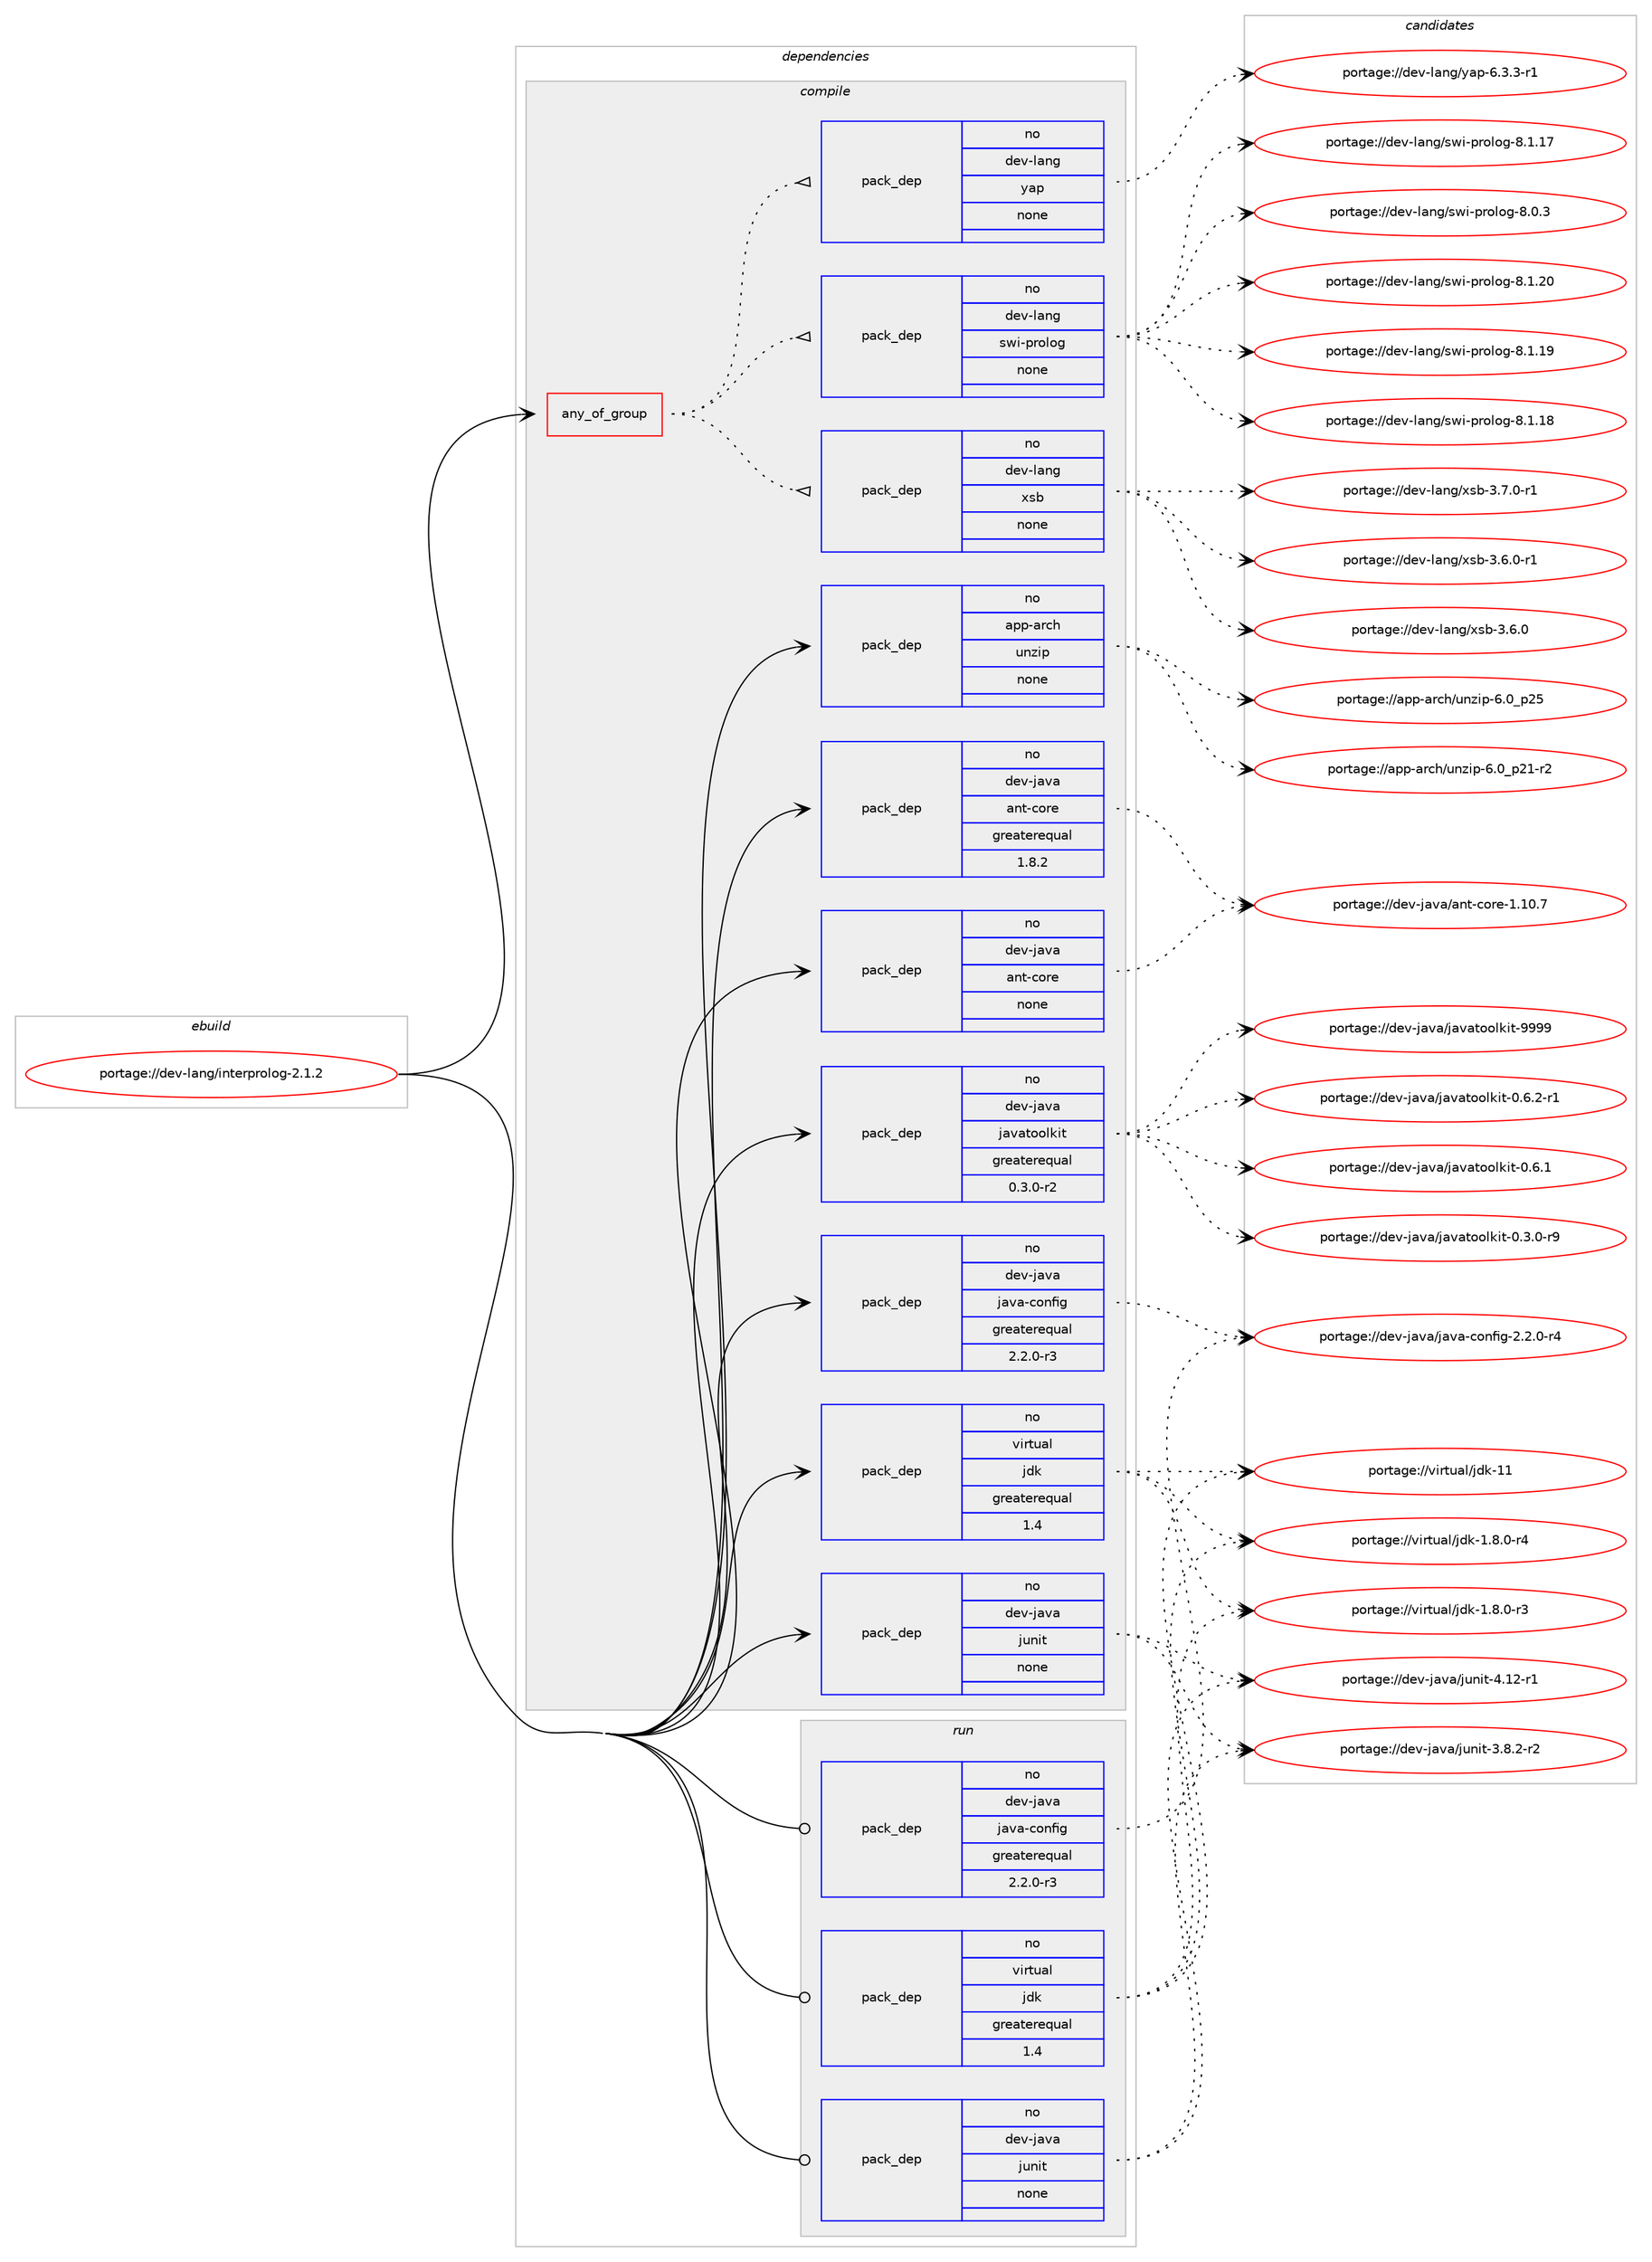 digraph prolog {

# *************
# Graph options
# *************

newrank=true;
concentrate=true;
compound=true;
graph [rankdir=LR,fontname=Helvetica,fontsize=10,ranksep=1.5];#, ranksep=2.5, nodesep=0.2];
edge  [arrowhead=vee];
node  [fontname=Helvetica,fontsize=10];

# **********
# The ebuild
# **********

subgraph cluster_leftcol {
color=gray;
label=<<i>ebuild</i>>;
id [label="portage://dev-lang/interprolog-2.1.2", color=red, width=4, href="../dev-lang/interprolog-2.1.2.svg"];
}

# ****************
# The dependencies
# ****************

subgraph cluster_midcol {
color=gray;
label=<<i>dependencies</i>>;
subgraph cluster_compile {
fillcolor="#eeeeee";
style=filled;
label=<<i>compile</i>>;
subgraph any5334 {
dependency523148 [label=<<TABLE BORDER="0" CELLBORDER="1" CELLSPACING="0" CELLPADDING="4"><TR><TD CELLPADDING="10">any_of_group</TD></TR></TABLE>>, shape=none, color=red];subgraph pack389083 {
dependency523149 [label=<<TABLE BORDER="0" CELLBORDER="1" CELLSPACING="0" CELLPADDING="4" WIDTH="220"><TR><TD ROWSPAN="6" CELLPADDING="30">pack_dep</TD></TR><TR><TD WIDTH="110">no</TD></TR><TR><TD>dev-lang</TD></TR><TR><TD>xsb</TD></TR><TR><TD>none</TD></TR><TR><TD></TD></TR></TABLE>>, shape=none, color=blue];
}
dependency523148:e -> dependency523149:w [weight=20,style="dotted",arrowhead="oinv"];
subgraph pack389084 {
dependency523150 [label=<<TABLE BORDER="0" CELLBORDER="1" CELLSPACING="0" CELLPADDING="4" WIDTH="220"><TR><TD ROWSPAN="6" CELLPADDING="30">pack_dep</TD></TR><TR><TD WIDTH="110">no</TD></TR><TR><TD>dev-lang</TD></TR><TR><TD>swi-prolog</TD></TR><TR><TD>none</TD></TR><TR><TD></TD></TR></TABLE>>, shape=none, color=blue];
}
dependency523148:e -> dependency523150:w [weight=20,style="dotted",arrowhead="oinv"];
subgraph pack389085 {
dependency523151 [label=<<TABLE BORDER="0" CELLBORDER="1" CELLSPACING="0" CELLPADDING="4" WIDTH="220"><TR><TD ROWSPAN="6" CELLPADDING="30">pack_dep</TD></TR><TR><TD WIDTH="110">no</TD></TR><TR><TD>dev-lang</TD></TR><TR><TD>yap</TD></TR><TR><TD>none</TD></TR><TR><TD></TD></TR></TABLE>>, shape=none, color=blue];
}
dependency523148:e -> dependency523151:w [weight=20,style="dotted",arrowhead="oinv"];
}
id:e -> dependency523148:w [weight=20,style="solid",arrowhead="vee"];
subgraph pack389086 {
dependency523152 [label=<<TABLE BORDER="0" CELLBORDER="1" CELLSPACING="0" CELLPADDING="4" WIDTH="220"><TR><TD ROWSPAN="6" CELLPADDING="30">pack_dep</TD></TR><TR><TD WIDTH="110">no</TD></TR><TR><TD>app-arch</TD></TR><TR><TD>unzip</TD></TR><TR><TD>none</TD></TR><TR><TD></TD></TR></TABLE>>, shape=none, color=blue];
}
id:e -> dependency523152:w [weight=20,style="solid",arrowhead="vee"];
subgraph pack389087 {
dependency523153 [label=<<TABLE BORDER="0" CELLBORDER="1" CELLSPACING="0" CELLPADDING="4" WIDTH="220"><TR><TD ROWSPAN="6" CELLPADDING="30">pack_dep</TD></TR><TR><TD WIDTH="110">no</TD></TR><TR><TD>dev-java</TD></TR><TR><TD>ant-core</TD></TR><TR><TD>greaterequal</TD></TR><TR><TD>1.8.2</TD></TR></TABLE>>, shape=none, color=blue];
}
id:e -> dependency523153:w [weight=20,style="solid",arrowhead="vee"];
subgraph pack389088 {
dependency523154 [label=<<TABLE BORDER="0" CELLBORDER="1" CELLSPACING="0" CELLPADDING="4" WIDTH="220"><TR><TD ROWSPAN="6" CELLPADDING="30">pack_dep</TD></TR><TR><TD WIDTH="110">no</TD></TR><TR><TD>dev-java</TD></TR><TR><TD>ant-core</TD></TR><TR><TD>none</TD></TR><TR><TD></TD></TR></TABLE>>, shape=none, color=blue];
}
id:e -> dependency523154:w [weight=20,style="solid",arrowhead="vee"];
subgraph pack389089 {
dependency523155 [label=<<TABLE BORDER="0" CELLBORDER="1" CELLSPACING="0" CELLPADDING="4" WIDTH="220"><TR><TD ROWSPAN="6" CELLPADDING="30">pack_dep</TD></TR><TR><TD WIDTH="110">no</TD></TR><TR><TD>dev-java</TD></TR><TR><TD>java-config</TD></TR><TR><TD>greaterequal</TD></TR><TR><TD>2.2.0-r3</TD></TR></TABLE>>, shape=none, color=blue];
}
id:e -> dependency523155:w [weight=20,style="solid",arrowhead="vee"];
subgraph pack389090 {
dependency523156 [label=<<TABLE BORDER="0" CELLBORDER="1" CELLSPACING="0" CELLPADDING="4" WIDTH="220"><TR><TD ROWSPAN="6" CELLPADDING="30">pack_dep</TD></TR><TR><TD WIDTH="110">no</TD></TR><TR><TD>dev-java</TD></TR><TR><TD>javatoolkit</TD></TR><TR><TD>greaterequal</TD></TR><TR><TD>0.3.0-r2</TD></TR></TABLE>>, shape=none, color=blue];
}
id:e -> dependency523156:w [weight=20,style="solid",arrowhead="vee"];
subgraph pack389091 {
dependency523157 [label=<<TABLE BORDER="0" CELLBORDER="1" CELLSPACING="0" CELLPADDING="4" WIDTH="220"><TR><TD ROWSPAN="6" CELLPADDING="30">pack_dep</TD></TR><TR><TD WIDTH="110">no</TD></TR><TR><TD>dev-java</TD></TR><TR><TD>junit</TD></TR><TR><TD>none</TD></TR><TR><TD></TD></TR></TABLE>>, shape=none, color=blue];
}
id:e -> dependency523157:w [weight=20,style="solid",arrowhead="vee"];
subgraph pack389092 {
dependency523158 [label=<<TABLE BORDER="0" CELLBORDER="1" CELLSPACING="0" CELLPADDING="4" WIDTH="220"><TR><TD ROWSPAN="6" CELLPADDING="30">pack_dep</TD></TR><TR><TD WIDTH="110">no</TD></TR><TR><TD>virtual</TD></TR><TR><TD>jdk</TD></TR><TR><TD>greaterequal</TD></TR><TR><TD>1.4</TD></TR></TABLE>>, shape=none, color=blue];
}
id:e -> dependency523158:w [weight=20,style="solid",arrowhead="vee"];
}
subgraph cluster_compileandrun {
fillcolor="#eeeeee";
style=filled;
label=<<i>compile and run</i>>;
}
subgraph cluster_run {
fillcolor="#eeeeee";
style=filled;
label=<<i>run</i>>;
subgraph pack389093 {
dependency523159 [label=<<TABLE BORDER="0" CELLBORDER="1" CELLSPACING="0" CELLPADDING="4" WIDTH="220"><TR><TD ROWSPAN="6" CELLPADDING="30">pack_dep</TD></TR><TR><TD WIDTH="110">no</TD></TR><TR><TD>dev-java</TD></TR><TR><TD>java-config</TD></TR><TR><TD>greaterequal</TD></TR><TR><TD>2.2.0-r3</TD></TR></TABLE>>, shape=none, color=blue];
}
id:e -> dependency523159:w [weight=20,style="solid",arrowhead="odot"];
subgraph pack389094 {
dependency523160 [label=<<TABLE BORDER="0" CELLBORDER="1" CELLSPACING="0" CELLPADDING="4" WIDTH="220"><TR><TD ROWSPAN="6" CELLPADDING="30">pack_dep</TD></TR><TR><TD WIDTH="110">no</TD></TR><TR><TD>dev-java</TD></TR><TR><TD>junit</TD></TR><TR><TD>none</TD></TR><TR><TD></TD></TR></TABLE>>, shape=none, color=blue];
}
id:e -> dependency523160:w [weight=20,style="solid",arrowhead="odot"];
subgraph pack389095 {
dependency523161 [label=<<TABLE BORDER="0" CELLBORDER="1" CELLSPACING="0" CELLPADDING="4" WIDTH="220"><TR><TD ROWSPAN="6" CELLPADDING="30">pack_dep</TD></TR><TR><TD WIDTH="110">no</TD></TR><TR><TD>virtual</TD></TR><TR><TD>jdk</TD></TR><TR><TD>greaterequal</TD></TR><TR><TD>1.4</TD></TR></TABLE>>, shape=none, color=blue];
}
id:e -> dependency523161:w [weight=20,style="solid",arrowhead="odot"];
}
}

# **************
# The candidates
# **************

subgraph cluster_choices {
rank=same;
color=gray;
label=<<i>candidates</i>>;

subgraph choice389083 {
color=black;
nodesep=1;
choice100101118451089711010347120115984551465546484511449 [label="portage://dev-lang/xsb-3.7.0-r1", color=red, width=4,href="../dev-lang/xsb-3.7.0-r1.svg"];
choice100101118451089711010347120115984551465446484511449 [label="portage://dev-lang/xsb-3.6.0-r1", color=red, width=4,href="../dev-lang/xsb-3.6.0-r1.svg"];
choice10010111845108971101034712011598455146544648 [label="portage://dev-lang/xsb-3.6.0", color=red, width=4,href="../dev-lang/xsb-3.6.0.svg"];
dependency523149:e -> choice100101118451089711010347120115984551465546484511449:w [style=dotted,weight="100"];
dependency523149:e -> choice100101118451089711010347120115984551465446484511449:w [style=dotted,weight="100"];
dependency523149:e -> choice10010111845108971101034712011598455146544648:w [style=dotted,weight="100"];
}
subgraph choice389084 {
color=black;
nodesep=1;
choice1001011184510897110103471151191054511211411110811110345564649465048 [label="portage://dev-lang/swi-prolog-8.1.20", color=red, width=4,href="../dev-lang/swi-prolog-8.1.20.svg"];
choice1001011184510897110103471151191054511211411110811110345564649464957 [label="portage://dev-lang/swi-prolog-8.1.19", color=red, width=4,href="../dev-lang/swi-prolog-8.1.19.svg"];
choice1001011184510897110103471151191054511211411110811110345564649464956 [label="portage://dev-lang/swi-prolog-8.1.18", color=red, width=4,href="../dev-lang/swi-prolog-8.1.18.svg"];
choice1001011184510897110103471151191054511211411110811110345564649464955 [label="portage://dev-lang/swi-prolog-8.1.17", color=red, width=4,href="../dev-lang/swi-prolog-8.1.17.svg"];
choice10010111845108971101034711511910545112114111108111103455646484651 [label="portage://dev-lang/swi-prolog-8.0.3", color=red, width=4,href="../dev-lang/swi-prolog-8.0.3.svg"];
dependency523150:e -> choice1001011184510897110103471151191054511211411110811110345564649465048:w [style=dotted,weight="100"];
dependency523150:e -> choice1001011184510897110103471151191054511211411110811110345564649464957:w [style=dotted,weight="100"];
dependency523150:e -> choice1001011184510897110103471151191054511211411110811110345564649464956:w [style=dotted,weight="100"];
dependency523150:e -> choice1001011184510897110103471151191054511211411110811110345564649464955:w [style=dotted,weight="100"];
dependency523150:e -> choice10010111845108971101034711511910545112114111108111103455646484651:w [style=dotted,weight="100"];
}
subgraph choice389085 {
color=black;
nodesep=1;
choice100101118451089711010347121971124554465146514511449 [label="portage://dev-lang/yap-6.3.3-r1", color=red, width=4,href="../dev-lang/yap-6.3.3-r1.svg"];
dependency523151:e -> choice100101118451089711010347121971124554465146514511449:w [style=dotted,weight="100"];
}
subgraph choice389086 {
color=black;
nodesep=1;
choice971121124597114991044711711012210511245544648951125053 [label="portage://app-arch/unzip-6.0_p25", color=red, width=4,href="../app-arch/unzip-6.0_p25.svg"];
choice9711211245971149910447117110122105112455446489511250494511450 [label="portage://app-arch/unzip-6.0_p21-r2", color=red, width=4,href="../app-arch/unzip-6.0_p21-r2.svg"];
dependency523152:e -> choice971121124597114991044711711012210511245544648951125053:w [style=dotted,weight="100"];
dependency523152:e -> choice9711211245971149910447117110122105112455446489511250494511450:w [style=dotted,weight="100"];
}
subgraph choice389087 {
color=black;
nodesep=1;
choice1001011184510697118974797110116459911111410145494649484655 [label="portage://dev-java/ant-core-1.10.7", color=red, width=4,href="../dev-java/ant-core-1.10.7.svg"];
dependency523153:e -> choice1001011184510697118974797110116459911111410145494649484655:w [style=dotted,weight="100"];
}
subgraph choice389088 {
color=black;
nodesep=1;
choice1001011184510697118974797110116459911111410145494649484655 [label="portage://dev-java/ant-core-1.10.7", color=red, width=4,href="../dev-java/ant-core-1.10.7.svg"];
dependency523154:e -> choice1001011184510697118974797110116459911111410145494649484655:w [style=dotted,weight="100"];
}
subgraph choice389089 {
color=black;
nodesep=1;
choice10010111845106971189747106971189745991111101021051034550465046484511452 [label="portage://dev-java/java-config-2.2.0-r4", color=red, width=4,href="../dev-java/java-config-2.2.0-r4.svg"];
dependency523155:e -> choice10010111845106971189747106971189745991111101021051034550465046484511452:w [style=dotted,weight="100"];
}
subgraph choice389090 {
color=black;
nodesep=1;
choice1001011184510697118974710697118971161111111081071051164557575757 [label="portage://dev-java/javatoolkit-9999", color=red, width=4,href="../dev-java/javatoolkit-9999.svg"];
choice1001011184510697118974710697118971161111111081071051164548465446504511449 [label="portage://dev-java/javatoolkit-0.6.2-r1", color=red, width=4,href="../dev-java/javatoolkit-0.6.2-r1.svg"];
choice100101118451069711897471069711897116111111108107105116454846544649 [label="portage://dev-java/javatoolkit-0.6.1", color=red, width=4,href="../dev-java/javatoolkit-0.6.1.svg"];
choice1001011184510697118974710697118971161111111081071051164548465146484511457 [label="portage://dev-java/javatoolkit-0.3.0-r9", color=red, width=4,href="../dev-java/javatoolkit-0.3.0-r9.svg"];
dependency523156:e -> choice1001011184510697118974710697118971161111111081071051164557575757:w [style=dotted,weight="100"];
dependency523156:e -> choice1001011184510697118974710697118971161111111081071051164548465446504511449:w [style=dotted,weight="100"];
dependency523156:e -> choice100101118451069711897471069711897116111111108107105116454846544649:w [style=dotted,weight="100"];
dependency523156:e -> choice1001011184510697118974710697118971161111111081071051164548465146484511457:w [style=dotted,weight="100"];
}
subgraph choice389091 {
color=black;
nodesep=1;
choice1001011184510697118974710611711010511645524649504511449 [label="portage://dev-java/junit-4.12-r1", color=red, width=4,href="../dev-java/junit-4.12-r1.svg"];
choice100101118451069711897471061171101051164551465646504511450 [label="portage://dev-java/junit-3.8.2-r2", color=red, width=4,href="../dev-java/junit-3.8.2-r2.svg"];
dependency523157:e -> choice1001011184510697118974710611711010511645524649504511449:w [style=dotted,weight="100"];
dependency523157:e -> choice100101118451069711897471061171101051164551465646504511450:w [style=dotted,weight="100"];
}
subgraph choice389092 {
color=black;
nodesep=1;
choice1181051141161179710847106100107454949 [label="portage://virtual/jdk-11", color=red, width=4,href="../virtual/jdk-11.svg"];
choice11810511411611797108471061001074549465646484511452 [label="portage://virtual/jdk-1.8.0-r4", color=red, width=4,href="../virtual/jdk-1.8.0-r4.svg"];
choice11810511411611797108471061001074549465646484511451 [label="portage://virtual/jdk-1.8.0-r3", color=red, width=4,href="../virtual/jdk-1.8.0-r3.svg"];
dependency523158:e -> choice1181051141161179710847106100107454949:w [style=dotted,weight="100"];
dependency523158:e -> choice11810511411611797108471061001074549465646484511452:w [style=dotted,weight="100"];
dependency523158:e -> choice11810511411611797108471061001074549465646484511451:w [style=dotted,weight="100"];
}
subgraph choice389093 {
color=black;
nodesep=1;
choice10010111845106971189747106971189745991111101021051034550465046484511452 [label="portage://dev-java/java-config-2.2.0-r4", color=red, width=4,href="../dev-java/java-config-2.2.0-r4.svg"];
dependency523159:e -> choice10010111845106971189747106971189745991111101021051034550465046484511452:w [style=dotted,weight="100"];
}
subgraph choice389094 {
color=black;
nodesep=1;
choice1001011184510697118974710611711010511645524649504511449 [label="portage://dev-java/junit-4.12-r1", color=red, width=4,href="../dev-java/junit-4.12-r1.svg"];
choice100101118451069711897471061171101051164551465646504511450 [label="portage://dev-java/junit-3.8.2-r2", color=red, width=4,href="../dev-java/junit-3.8.2-r2.svg"];
dependency523160:e -> choice1001011184510697118974710611711010511645524649504511449:w [style=dotted,weight="100"];
dependency523160:e -> choice100101118451069711897471061171101051164551465646504511450:w [style=dotted,weight="100"];
}
subgraph choice389095 {
color=black;
nodesep=1;
choice1181051141161179710847106100107454949 [label="portage://virtual/jdk-11", color=red, width=4,href="../virtual/jdk-11.svg"];
choice11810511411611797108471061001074549465646484511452 [label="portage://virtual/jdk-1.8.0-r4", color=red, width=4,href="../virtual/jdk-1.8.0-r4.svg"];
choice11810511411611797108471061001074549465646484511451 [label="portage://virtual/jdk-1.8.0-r3", color=red, width=4,href="../virtual/jdk-1.8.0-r3.svg"];
dependency523161:e -> choice1181051141161179710847106100107454949:w [style=dotted,weight="100"];
dependency523161:e -> choice11810511411611797108471061001074549465646484511452:w [style=dotted,weight="100"];
dependency523161:e -> choice11810511411611797108471061001074549465646484511451:w [style=dotted,weight="100"];
}
}

}
